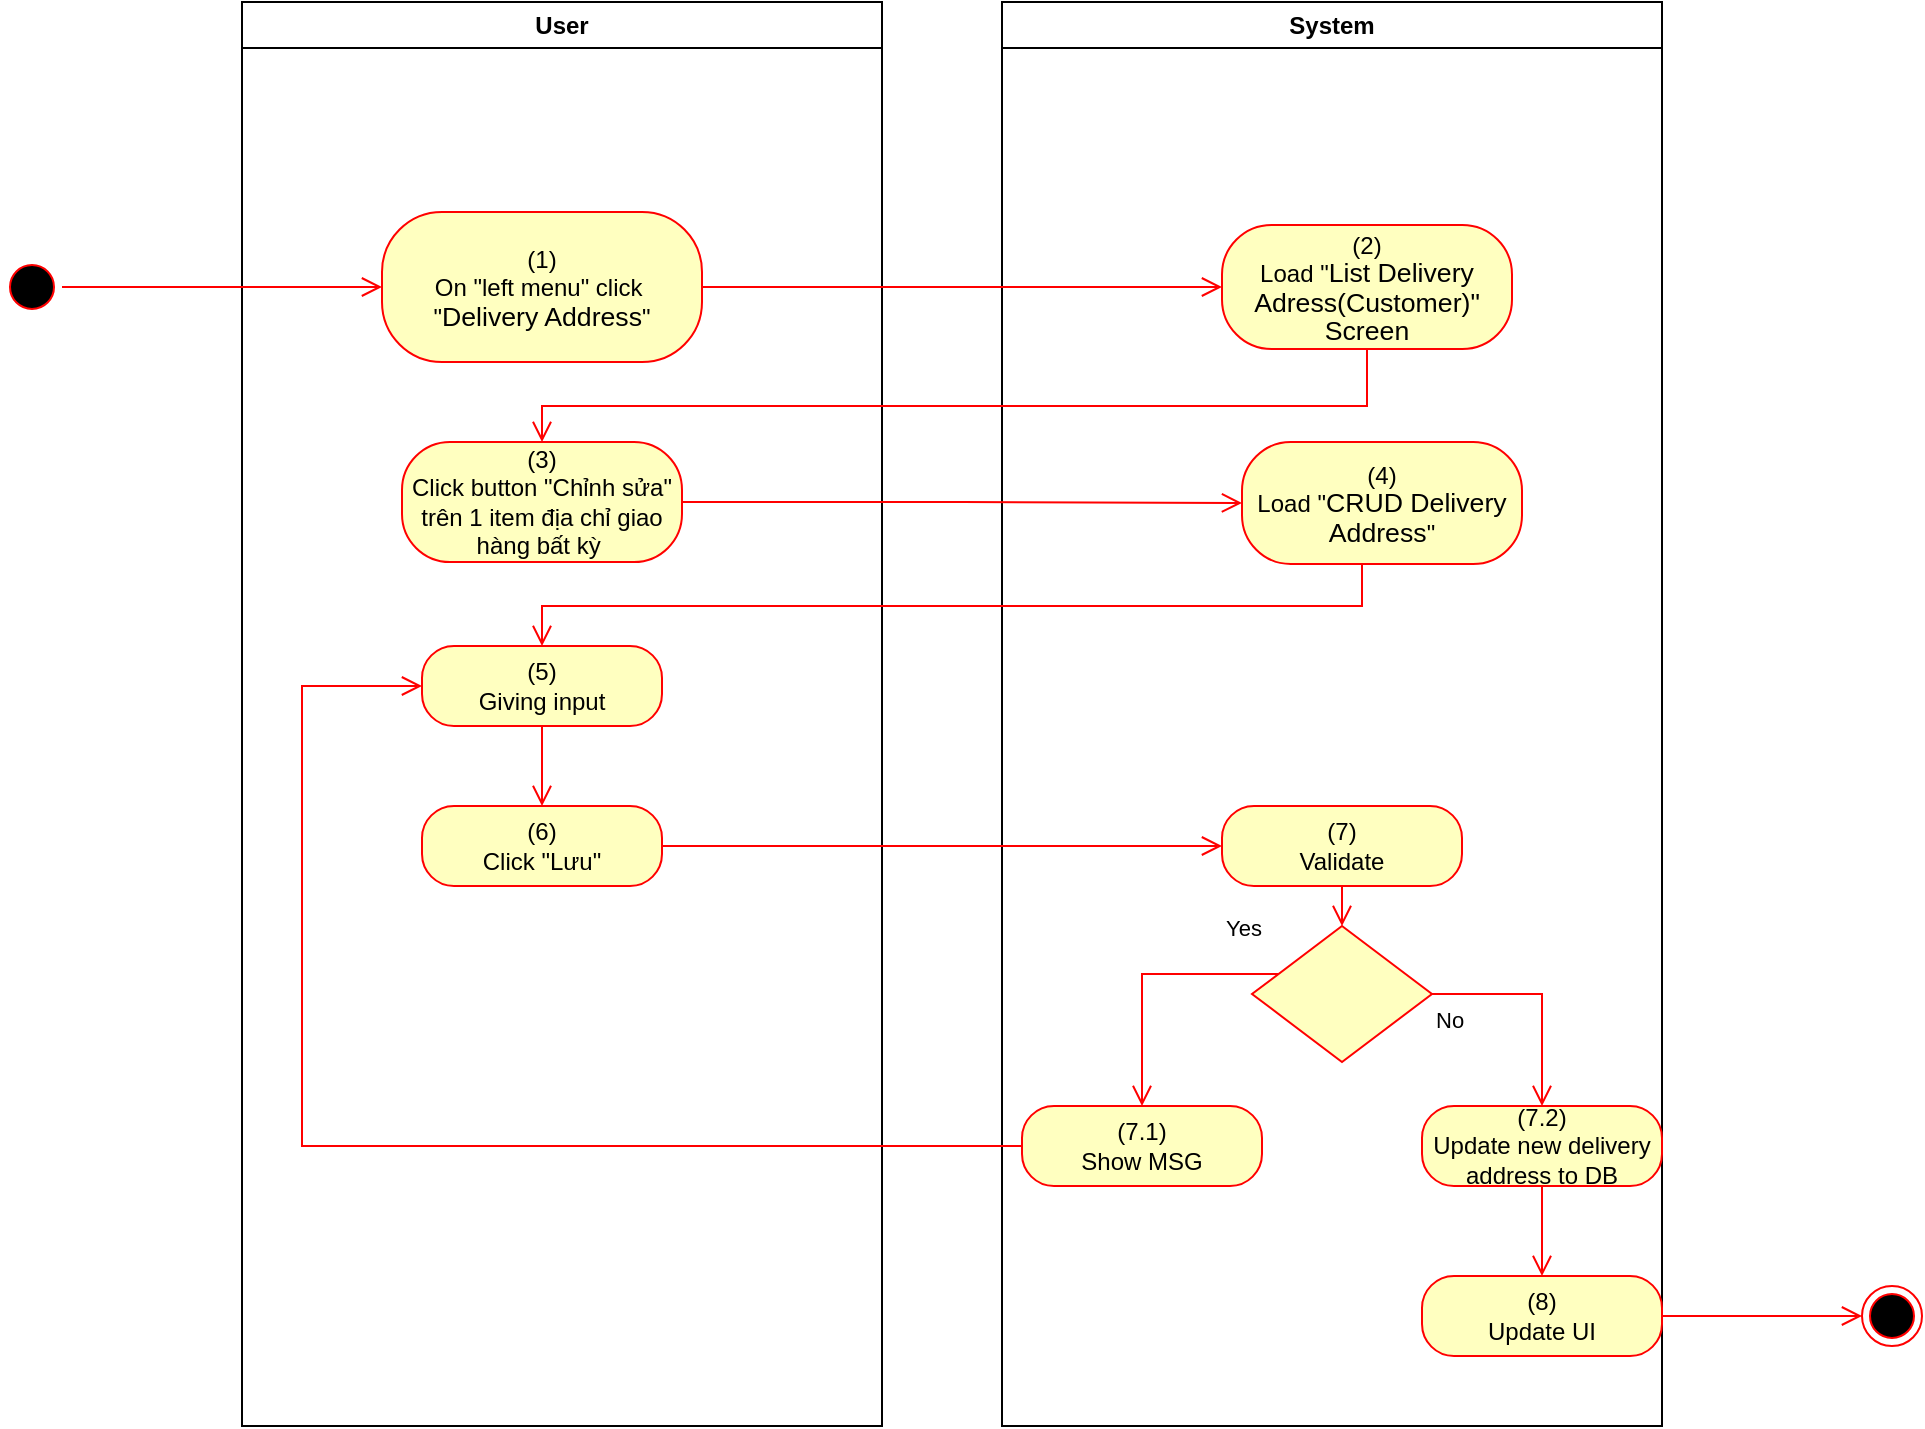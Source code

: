 <mxfile version="15.4.0" type="device"><diagram id="C0mf4EH4mVKyGvljGvhS" name="Page-1"><mxGraphModel dx="1086" dy="806" grid="1" gridSize="10" guides="1" tooltips="1" connect="1" arrows="1" fold="1" page="1" pageScale="1" pageWidth="850" pageHeight="1100" math="0" shadow="0"><root><mxCell id="0"/><mxCell id="1" parent="0"/><mxCell id="lAXMr8OKqhFrL19MCq0c-1" value="User" style="swimlane;whiteSpace=wrap" vertex="1" parent="1"><mxGeometry x="140" y="128" width="320" height="712" as="geometry"><mxRectangle x="120" y="128" width="60" height="23" as="alternateBounds"/></mxGeometry></mxCell><mxCell id="lAXMr8OKqhFrL19MCq0c-2" value="(1)&lt;br style=&quot;padding: 0px ; margin: 0px&quot;&gt;On &quot;left menu&quot; click&amp;nbsp;&lt;br style=&quot;padding: 0px ; margin: 0px&quot;&gt;&quot;&lt;span lang=&quot;EN-GB&quot; style=&quot;font-size: 10pt ; line-height: 14.267px ; font-family: &amp;#34;arial&amp;#34; , sans-serif&quot;&gt;Delivery Address&lt;/span&gt;&quot;" style="rounded=1;whiteSpace=wrap;html=1;arcSize=40;fontColor=#000000;fillColor=#ffffc0;strokeColor=#ff0000;" vertex="1" parent="lAXMr8OKqhFrL19MCq0c-1"><mxGeometry x="70" y="105" width="160" height="75" as="geometry"/></mxCell><mxCell id="lAXMr8OKqhFrL19MCq0c-3" value="(3)&lt;br&gt;Click button &quot;Chỉnh sửa&quot; trên 1 item địa chỉ giao hàng bất kỳ&amp;nbsp;" style="rounded=1;whiteSpace=wrap;html=1;arcSize=40;fontColor=#000000;fillColor=#ffffc0;strokeColor=#ff0000;" vertex="1" parent="lAXMr8OKqhFrL19MCq0c-1"><mxGeometry x="80" y="220" width="140" height="60" as="geometry"/></mxCell><mxCell id="lAXMr8OKqhFrL19MCq0c-4" value="(6)&lt;br&gt;Click &quot;Lưu&quot;" style="rounded=1;whiteSpace=wrap;html=1;arcSize=40;fontColor=#000000;fillColor=#ffffc0;strokeColor=#ff0000;" vertex="1" parent="lAXMr8OKqhFrL19MCq0c-1"><mxGeometry x="90" y="402" width="120" height="40" as="geometry"/></mxCell><mxCell id="lAXMr8OKqhFrL19MCq0c-5" value="(5)&lt;br&gt;Giving input" style="rounded=1;whiteSpace=wrap;html=1;arcSize=40;fontColor=#000000;fillColor=#ffffc0;strokeColor=#ff0000;" vertex="1" parent="lAXMr8OKqhFrL19MCq0c-1"><mxGeometry x="90" y="322" width="120" height="40" as="geometry"/></mxCell><mxCell id="lAXMr8OKqhFrL19MCq0c-6" value="" style="edgeStyle=orthogonalEdgeStyle;html=1;verticalAlign=bottom;endArrow=open;endSize=8;strokeColor=#ff0000;rounded=0;entryX=0.5;entryY=0;entryDx=0;entryDy=0;" edge="1" parent="lAXMr8OKqhFrL19MCq0c-1" source="lAXMr8OKqhFrL19MCq0c-5" target="lAXMr8OKqhFrL19MCq0c-4"><mxGeometry relative="1" as="geometry"><mxPoint x="330" y="402" as="targetPoint"/></mxGeometry></mxCell><mxCell id="lAXMr8OKqhFrL19MCq0c-7" value="System" style="swimlane;whiteSpace=wrap;startSize=23;" vertex="1" parent="1"><mxGeometry x="520" y="128" width="330" height="712" as="geometry"/></mxCell><mxCell id="lAXMr8OKqhFrL19MCq0c-8" value="(2)&lt;br&gt;Load &quot;&lt;span lang=&quot;EN-GB&quot; style=&quot;font-size: 10pt ; line-height: 14.267px ; font-family: &amp;#34;arial&amp;#34; , sans-serif&quot;&gt;&lt;span lang=&quot;EN-GB&quot; style=&quot;font-size: 10pt ; line-height: 14.267px&quot;&gt;List Delivery Adress(Customer)&quot;&lt;/span&gt;&lt;br&gt;Screen&lt;/span&gt;" style="rounded=1;whiteSpace=wrap;html=1;arcSize=40;fontColor=#000000;fillColor=#ffffc0;strokeColor=#ff0000;" vertex="1" parent="lAXMr8OKqhFrL19MCq0c-7"><mxGeometry x="110" y="111.5" width="145" height="62" as="geometry"/></mxCell><mxCell id="lAXMr8OKqhFrL19MCq0c-9" value="(7)&lt;br&gt;Validate" style="rounded=1;whiteSpace=wrap;html=1;arcSize=40;fontColor=#000000;fillColor=#ffffc0;strokeColor=#ff0000;" vertex="1" parent="lAXMr8OKqhFrL19MCq0c-7"><mxGeometry x="110" y="402" width="120" height="40" as="geometry"/></mxCell><mxCell id="lAXMr8OKqhFrL19MCq0c-10" value="" style="edgeStyle=orthogonalEdgeStyle;html=1;verticalAlign=bottom;endArrow=open;endSize=8;strokeColor=#ff0000;rounded=0;entryX=0.5;entryY=0;entryDx=0;entryDy=0;" edge="1" parent="lAXMr8OKqhFrL19MCq0c-7" source="lAXMr8OKqhFrL19MCq0c-9" target="lAXMr8OKqhFrL19MCq0c-11"><mxGeometry relative="1" as="geometry"><mxPoint x="165" y="442" as="targetPoint"/></mxGeometry></mxCell><mxCell id="lAXMr8OKqhFrL19MCq0c-11" value="" style="rhombus;whiteSpace=wrap;html=1;fillColor=#ffffc0;strokeColor=#ff0000;" vertex="1" parent="lAXMr8OKqhFrL19MCq0c-7"><mxGeometry x="125" y="462" width="90" height="68" as="geometry"/></mxCell><mxCell id="lAXMr8OKqhFrL19MCq0c-12" value="No" style="edgeStyle=orthogonalEdgeStyle;html=1;align=left;verticalAlign=top;endArrow=open;endSize=8;strokeColor=#ff0000;rounded=0;exitX=1;exitY=0.5;exitDx=0;exitDy=0;" edge="1" parent="lAXMr8OKqhFrL19MCq0c-7" source="lAXMr8OKqhFrL19MCq0c-11" target="lAXMr8OKqhFrL19MCq0c-13"><mxGeometry x="-1" relative="1" as="geometry"><mxPoint x="170" y="552" as="targetPoint"/></mxGeometry></mxCell><mxCell id="lAXMr8OKqhFrL19MCq0c-13" value="(7.2)&lt;br&gt;Update new delivery address to DB" style="rounded=1;whiteSpace=wrap;html=1;arcSize=40;fontColor=#000000;fillColor=#ffffc0;strokeColor=#ff0000;" vertex="1" parent="lAXMr8OKqhFrL19MCq0c-7"><mxGeometry x="210" y="552" width="120" height="40" as="geometry"/></mxCell><mxCell id="lAXMr8OKqhFrL19MCq0c-14" value="(8)&lt;br&gt;Update UI" style="rounded=1;whiteSpace=wrap;html=1;arcSize=40;fontColor=#000000;fillColor=#ffffc0;strokeColor=#ff0000;" vertex="1" parent="lAXMr8OKqhFrL19MCq0c-7"><mxGeometry x="210" y="637" width="120" height="40" as="geometry"/></mxCell><mxCell id="lAXMr8OKqhFrL19MCq0c-15" value="" style="edgeStyle=orthogonalEdgeStyle;html=1;verticalAlign=bottom;endArrow=open;endSize=8;strokeColor=#ff0000;rounded=0;exitX=0.5;exitY=1;exitDx=0;exitDy=0;entryX=0.5;entryY=0;entryDx=0;entryDy=0;" edge="1" parent="lAXMr8OKqhFrL19MCq0c-7" source="lAXMr8OKqhFrL19MCq0c-13" target="lAXMr8OKqhFrL19MCq0c-14"><mxGeometry relative="1" as="geometry"><mxPoint x="170" y="642" as="targetPoint"/></mxGeometry></mxCell><mxCell id="lAXMr8OKqhFrL19MCq0c-16" value="(7.1)&lt;br&gt;Show MSG" style="rounded=1;whiteSpace=wrap;html=1;arcSize=40;fontColor=#000000;fillColor=#ffffc0;strokeColor=#ff0000;" vertex="1" parent="lAXMr8OKqhFrL19MCq0c-7"><mxGeometry x="10" y="552" width="120" height="40" as="geometry"/></mxCell><mxCell id="lAXMr8OKqhFrL19MCq0c-17" value="Yes" style="edgeStyle=orthogonalEdgeStyle;html=1;align=left;verticalAlign=bottom;endArrow=open;endSize=8;strokeColor=#ff0000;rounded=0;entryX=0.5;entryY=0;entryDx=0;entryDy=0;" edge="1" parent="lAXMr8OKqhFrL19MCq0c-7" source="lAXMr8OKqhFrL19MCq0c-11" target="lAXMr8OKqhFrL19MCq0c-16"><mxGeometry x="-0.579" y="-14" relative="1" as="geometry"><mxPoint x="70" y="552" as="targetPoint"/><Array as="points"><mxPoint x="70" y="486"/></Array><mxPoint as="offset"/></mxGeometry></mxCell><mxCell id="lAXMr8OKqhFrL19MCq0c-18" value="(4)&lt;br&gt;Load &quot;&lt;span lang=&quot;EN-GB&quot; style=&quot;font-size: 10pt ; line-height: 14.267px ; font-family: &amp;#34;arial&amp;#34; , sans-serif&quot;&gt;CRUD Delivery Address&lt;/span&gt;&quot;" style="rounded=1;whiteSpace=wrap;html=1;arcSize=40;fontColor=#000000;fillColor=#ffffc0;strokeColor=#ff0000;" vertex="1" parent="lAXMr8OKqhFrL19MCq0c-7"><mxGeometry x="120" y="220" width="140" height="61" as="geometry"/></mxCell><mxCell id="lAXMr8OKqhFrL19MCq0c-19" value="" style="ellipse;html=1;shape=startState;fillColor=#000000;strokeColor=#ff0000;" vertex="1" parent="1"><mxGeometry x="20" y="255.5" width="30" height="30" as="geometry"/></mxCell><mxCell id="lAXMr8OKqhFrL19MCq0c-20" value="" style="edgeStyle=orthogonalEdgeStyle;html=1;verticalAlign=bottom;endArrow=open;endSize=8;strokeColor=#ff0000;rounded=0;entryX=0;entryY=0.5;entryDx=0;entryDy=0;" edge="1" parent="1" source="lAXMr8OKqhFrL19MCq0c-19" target="lAXMr8OKqhFrL19MCq0c-2"><mxGeometry relative="1" as="geometry"><mxPoint x="200" y="253" as="targetPoint"/></mxGeometry></mxCell><mxCell id="lAXMr8OKqhFrL19MCq0c-21" value="" style="edgeStyle=orthogonalEdgeStyle;html=1;verticalAlign=bottom;endArrow=open;endSize=8;strokeColor=#ff0000;rounded=0;entryX=0;entryY=0.5;entryDx=0;entryDy=0;" edge="1" parent="1" source="lAXMr8OKqhFrL19MCq0c-2" target="lAXMr8OKqhFrL19MCq0c-8"><mxGeometry relative="1" as="geometry"><mxPoint x="600" y="271" as="targetPoint"/></mxGeometry></mxCell><mxCell id="lAXMr8OKqhFrL19MCq0c-22" value="" style="edgeStyle=orthogonalEdgeStyle;html=1;verticalAlign=bottom;endArrow=open;endSize=8;strokeColor=#ff0000;rounded=0;entryX=0.5;entryY=0;entryDx=0;entryDy=0;" edge="1" parent="1" source="lAXMr8OKqhFrL19MCq0c-8" target="lAXMr8OKqhFrL19MCq0c-3"><mxGeometry relative="1" as="geometry"><mxPoint x="685" y="350" as="targetPoint"/><Array as="points"><mxPoint x="703" y="330"/><mxPoint x="290" y="330"/></Array></mxGeometry></mxCell><mxCell id="lAXMr8OKqhFrL19MCq0c-23" value="" style="edgeStyle=orthogonalEdgeStyle;html=1;verticalAlign=bottom;endArrow=open;endSize=8;strokeColor=#ff0000;rounded=0;entryX=0;entryY=0.5;entryDx=0;entryDy=0;" edge="1" parent="1" source="lAXMr8OKqhFrL19MCq0c-4" target="lAXMr8OKqhFrL19MCq0c-9"><mxGeometry relative="1" as="geometry"><mxPoint x="280" y="570" as="targetPoint"/></mxGeometry></mxCell><mxCell id="lAXMr8OKqhFrL19MCq0c-24" value="" style="ellipse;html=1;shape=endState;fillColor=#000000;strokeColor=#ff0000;" vertex="1" parent="1"><mxGeometry x="950" y="770" width="30" height="30" as="geometry"/></mxCell><mxCell id="lAXMr8OKqhFrL19MCq0c-25" value="" style="edgeStyle=orthogonalEdgeStyle;html=1;verticalAlign=bottom;endArrow=open;endSize=8;strokeColor=#ff0000;rounded=0;exitX=1;exitY=0.5;exitDx=0;exitDy=0;entryX=0;entryY=0.5;entryDx=0;entryDy=0;" edge="1" parent="1" source="lAXMr8OKqhFrL19MCq0c-14" target="lAXMr8OKqhFrL19MCq0c-24"><mxGeometry relative="1" as="geometry"><mxPoint x="820" y="760" as="targetPoint"/><mxPoint x="820" y="700" as="sourcePoint"/></mxGeometry></mxCell><mxCell id="lAXMr8OKqhFrL19MCq0c-26" value="" style="edgeStyle=orthogonalEdgeStyle;html=1;verticalAlign=bottom;endArrow=open;endSize=8;strokeColor=#ff0000;rounded=0;entryX=0;entryY=0.5;entryDx=0;entryDy=0;" edge="1" parent="1" source="lAXMr8OKqhFrL19MCq0c-16" target="lAXMr8OKqhFrL19MCq0c-5"><mxGeometry relative="1" as="geometry"><mxPoint x="590" y="780" as="targetPoint"/><Array as="points"><mxPoint x="170" y="700"/><mxPoint x="170" y="470"/></Array></mxGeometry></mxCell><mxCell id="lAXMr8OKqhFrL19MCq0c-27" value="" style="edgeStyle=orthogonalEdgeStyle;html=1;verticalAlign=bottom;endArrow=open;endSize=8;strokeColor=#ff0000;rounded=0;entryX=0;entryY=0.5;entryDx=0;entryDy=0;" edge="1" parent="1" source="lAXMr8OKqhFrL19MCq0c-3" target="lAXMr8OKqhFrL19MCq0c-18"><mxGeometry relative="1" as="geometry"><mxPoint x="280" y="463" as="targetPoint"/></mxGeometry></mxCell><mxCell id="lAXMr8OKqhFrL19MCq0c-28" value="" style="edgeStyle=orthogonalEdgeStyle;html=1;verticalAlign=bottom;endArrow=open;endSize=8;strokeColor=#ff0000;rounded=0;entryX=0.5;entryY=0;entryDx=0;entryDy=0;" edge="1" parent="1" source="lAXMr8OKqhFrL19MCq0c-18" target="lAXMr8OKqhFrL19MCq0c-5"><mxGeometry relative="1" as="geometry"><mxPoint x="690" y="460" as="targetPoint"/><Array as="points"><mxPoint x="700" y="430"/><mxPoint x="290" y="430"/></Array></mxGeometry></mxCell></root></mxGraphModel></diagram></mxfile>